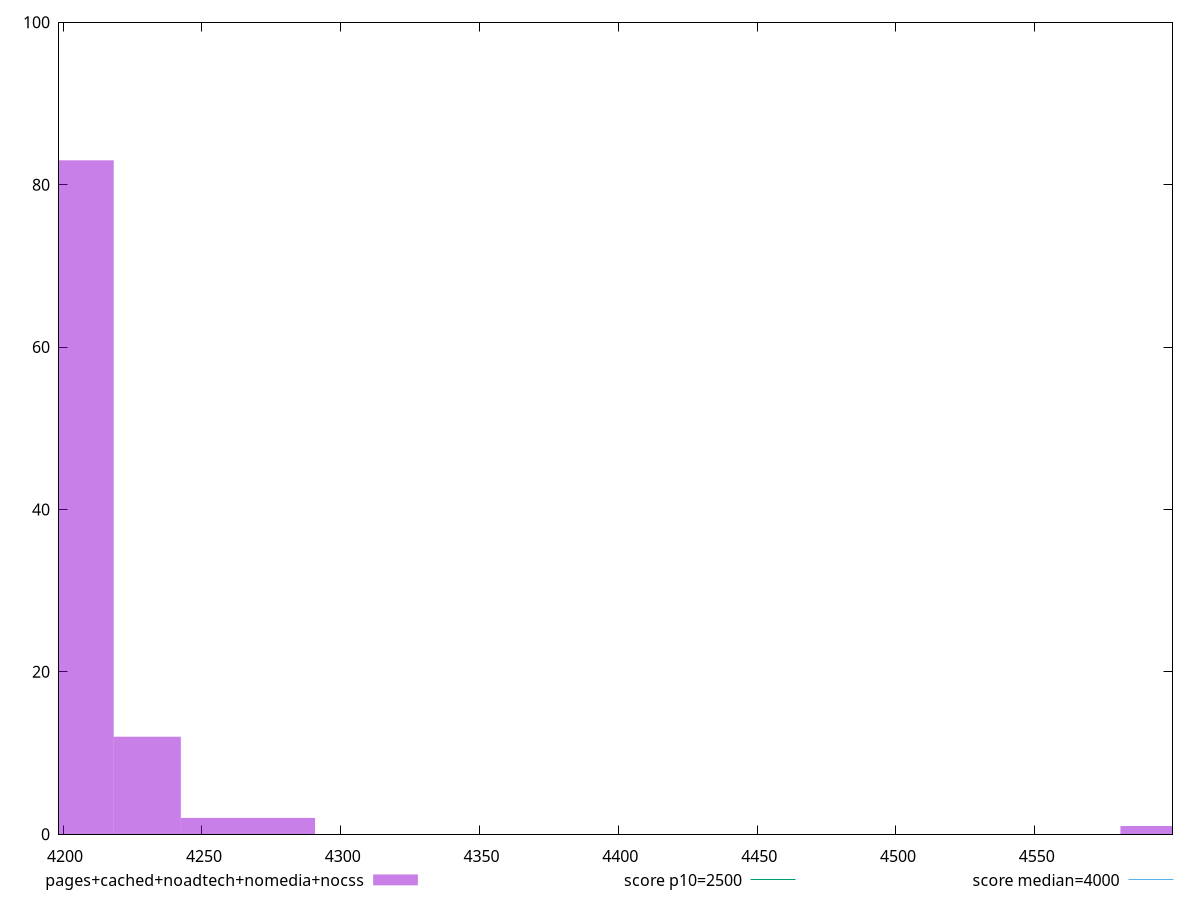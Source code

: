 reset

$pagesCachedNoadtechNomediaNocss <<EOF
4592.935959026549 1
4254.509098887751 2
4206.162404582208 83
4230.33575173498 12
4278.682446040522 2
EOF

set key outside below
set boxwidth 24.173347152771314
set xrange [4198.53675:4599.599]
set yrange [0:100]
set trange [0:100]
set style fill transparent solid 0.5 noborder

set parametric
set terminal svg size 640, 490 enhanced background rgb 'white'
set output "report_00026_2021-02-22T21:38:55.199Z/largest-contentful-paint/comparison/histogram/4_vs_5.svg"

plot $pagesCachedNoadtechNomediaNocss title "pages+cached+noadtech+nomedia+nocss" with boxes, \
     2500,t title "score p10=2500", \
     4000,t title "score median=4000"

reset
